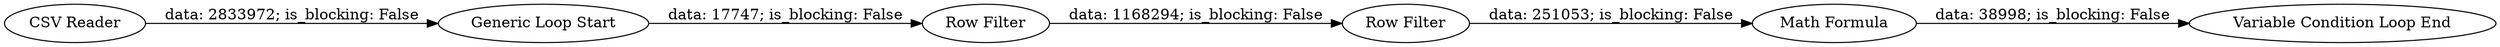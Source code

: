 digraph {
	"-8868173662720586795_90" [label="Variable Condition Loop End"]
	"-8868173662720586795_1" [label="CSV Reader"]
	"-8868173662720586795_4" [label="Row Filter"]
	"-8868173662720586795_89" [label="Math Formula"]
	"-8868173662720586795_87" [label="Generic Loop Start"]
	"-8868173662720586795_88" [label="Row Filter"]
	"-8868173662720586795_1" -> "-8868173662720586795_87" [label="data: 2833972; is_blocking: False"]
	"-8868173662720586795_87" -> "-8868173662720586795_4" [label="data: 17747; is_blocking: False"]
	"-8868173662720586795_88" -> "-8868173662720586795_89" [label="data: 251053; is_blocking: False"]
	"-8868173662720586795_4" -> "-8868173662720586795_88" [label="data: 1168294; is_blocking: False"]
	"-8868173662720586795_89" -> "-8868173662720586795_90" [label="data: 38998; is_blocking: False"]
	rankdir=LR
}
